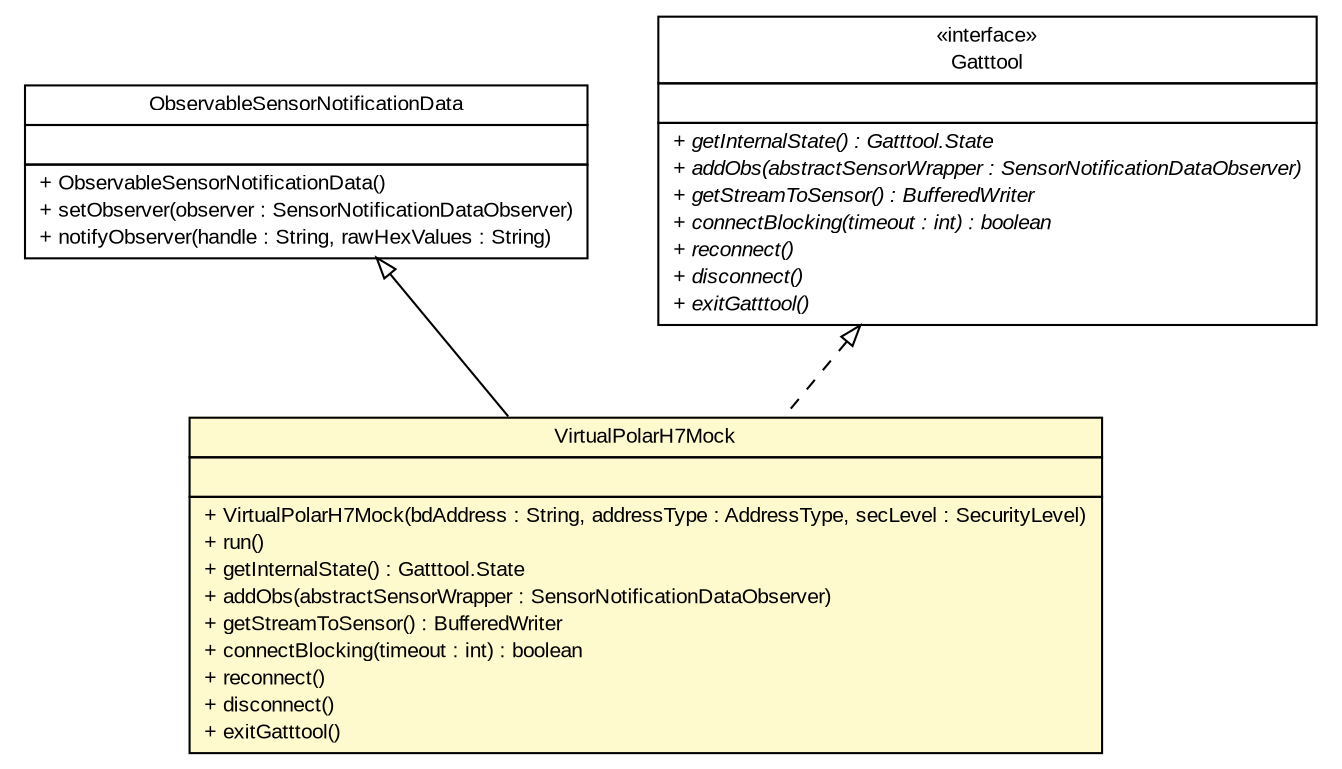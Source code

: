 #!/usr/local/bin/dot
#
# Class diagram 
# Generated by UMLGraph version R5_6 (http://www.umlgraph.org/)
#

digraph G {
	edge [fontname="arial",fontsize=10,labelfontname="arial",labelfontsize=10];
	node [fontname="arial",fontsize=10,shape=plaintext];
	nodesep=0.25;
	ranksep=0.5;
	// de.fhg.fit.biomos.sensorplatform.sensorwrapper.ObservableSensorNotificationData
	c2321 [label=<<table title="de.fhg.fit.biomos.sensorplatform.sensorwrapper.ObservableSensorNotificationData" border="0" cellborder="1" cellspacing="0" cellpadding="2" port="p" href="../sensorwrapper/ObservableSensorNotificationData.html">
		<tr><td><table border="0" cellspacing="0" cellpadding="1">
<tr><td align="center" balign="center"> ObservableSensorNotificationData </td></tr>
		</table></td></tr>
		<tr><td><table border="0" cellspacing="0" cellpadding="1">
<tr><td align="left" balign="left">  </td></tr>
		</table></td></tr>
		<tr><td><table border="0" cellspacing="0" cellpadding="1">
<tr><td align="left" balign="left"> + ObservableSensorNotificationData() </td></tr>
<tr><td align="left" balign="left"> + setObserver(observer : SensorNotificationDataObserver) </td></tr>
<tr><td align="left" balign="left"> + notifyObserver(handle : String, rawHexValues : String) </td></tr>
		</table></td></tr>
		</table>>, URL="../sensorwrapper/ObservableSensorNotificationData.html", fontname="arial", fontcolor="black", fontsize=10.0];
	// de.fhg.fit.biomos.sensorplatform.tools.VirtualPolarH7Mock
	c2329 [label=<<table title="de.fhg.fit.biomos.sensorplatform.tools.VirtualPolarH7Mock" border="0" cellborder="1" cellspacing="0" cellpadding="2" port="p" bgcolor="lemonChiffon" href="./VirtualPolarH7Mock.html">
		<tr><td><table border="0" cellspacing="0" cellpadding="1">
<tr><td align="center" balign="center"> VirtualPolarH7Mock </td></tr>
		</table></td></tr>
		<tr><td><table border="0" cellspacing="0" cellpadding="1">
<tr><td align="left" balign="left">  </td></tr>
		</table></td></tr>
		<tr><td><table border="0" cellspacing="0" cellpadding="1">
<tr><td align="left" balign="left"> + VirtualPolarH7Mock(bdAddress : String, addressType : AddressType, secLevel : SecurityLevel) </td></tr>
<tr><td align="left" balign="left"> + run() </td></tr>
<tr><td align="left" balign="left"> + getInternalState() : Gatttool.State </td></tr>
<tr><td align="left" balign="left"> + addObs(abstractSensorWrapper : SensorNotificationDataObserver) </td></tr>
<tr><td align="left" balign="left"> + getStreamToSensor() : BufferedWriter </td></tr>
<tr><td align="left" balign="left"> + connectBlocking(timeout : int) : boolean </td></tr>
<tr><td align="left" balign="left"> + reconnect() </td></tr>
<tr><td align="left" balign="left"> + disconnect() </td></tr>
<tr><td align="left" balign="left"> + exitGatttool() </td></tr>
		</table></td></tr>
		</table>>, URL="./VirtualPolarH7Mock.html", fontname="arial", fontcolor="black", fontsize=10.0];
	// de.fhg.fit.biomos.sensorplatform.tools.Gatttool
	c2336 [label=<<table title="de.fhg.fit.biomos.sensorplatform.tools.Gatttool" border="0" cellborder="1" cellspacing="0" cellpadding="2" port="p" href="./Gatttool.html">
		<tr><td><table border="0" cellspacing="0" cellpadding="1">
<tr><td align="center" balign="center"> &#171;interface&#187; </td></tr>
<tr><td align="center" balign="center"> Gatttool </td></tr>
		</table></td></tr>
		<tr><td><table border="0" cellspacing="0" cellpadding="1">
<tr><td align="left" balign="left">  </td></tr>
		</table></td></tr>
		<tr><td><table border="0" cellspacing="0" cellpadding="1">
<tr><td align="left" balign="left"><font face="arial italic" point-size="10.0"> + getInternalState() : Gatttool.State </font></td></tr>
<tr><td align="left" balign="left"><font face="arial italic" point-size="10.0"> + addObs(abstractSensorWrapper : SensorNotificationDataObserver) </font></td></tr>
<tr><td align="left" balign="left"><font face="arial italic" point-size="10.0"> + getStreamToSensor() : BufferedWriter </font></td></tr>
<tr><td align="left" balign="left"><font face="arial italic" point-size="10.0"> + connectBlocking(timeout : int) : boolean </font></td></tr>
<tr><td align="left" balign="left"><font face="arial italic" point-size="10.0"> + reconnect() </font></td></tr>
<tr><td align="left" balign="left"><font face="arial italic" point-size="10.0"> + disconnect() </font></td></tr>
<tr><td align="left" balign="left"><font face="arial italic" point-size="10.0"> + exitGatttool() </font></td></tr>
		</table></td></tr>
		</table>>, URL="./Gatttool.html", fontname="arial", fontcolor="black", fontsize=10.0];
	//de.fhg.fit.biomos.sensorplatform.tools.VirtualPolarH7Mock extends de.fhg.fit.biomos.sensorplatform.sensorwrapper.ObservableSensorNotificationData
	c2321:p -> c2329:p [dir=back,arrowtail=empty];
	//de.fhg.fit.biomos.sensorplatform.tools.VirtualPolarH7Mock implements de.fhg.fit.biomos.sensorplatform.tools.Gatttool
	c2336:p -> c2329:p [dir=back,arrowtail=empty,style=dashed];
}

